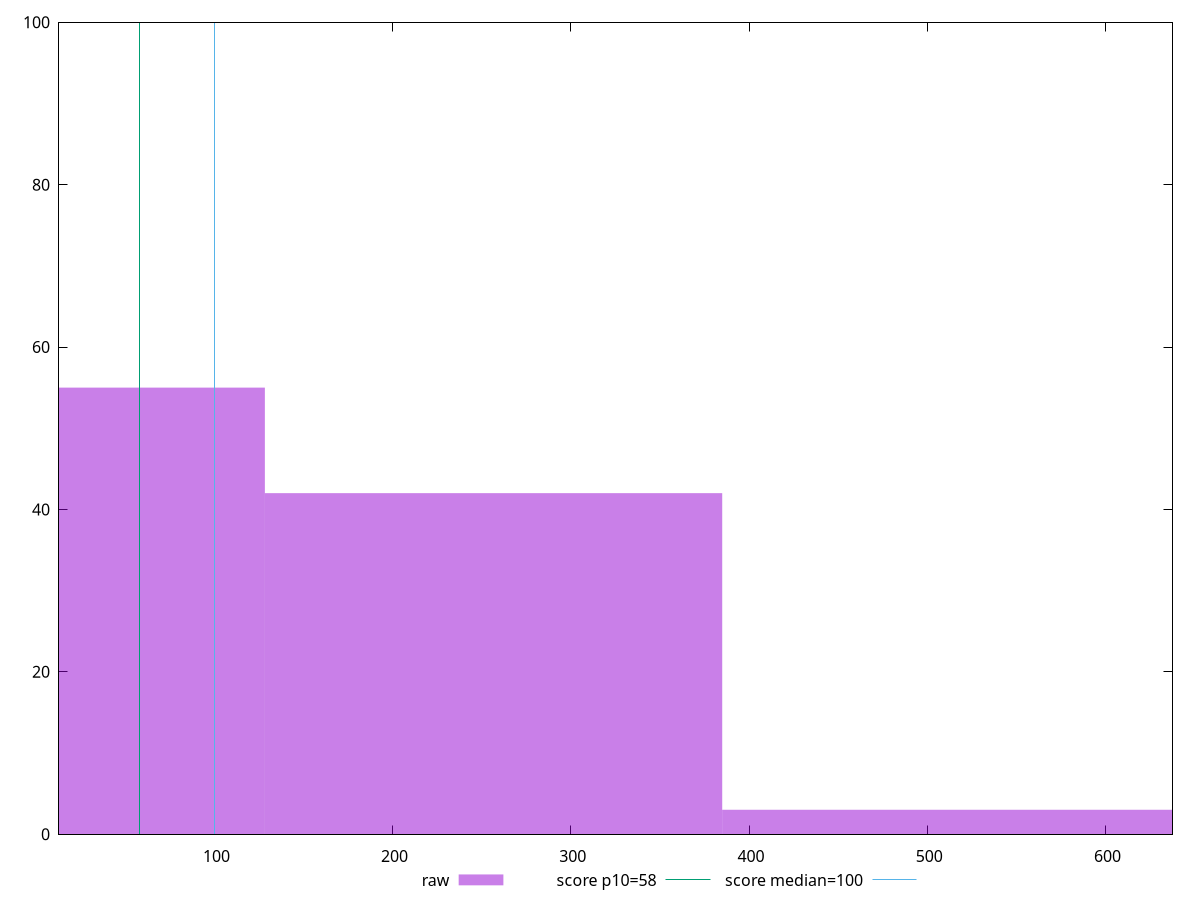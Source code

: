reset

$raw <<EOF
0 55
256.62763909732183 42
513.2552781946437 3
EOF

set key outside below
set boxwidth 256.62763909732183
set xrange [12.8:637.6]
set yrange [0:100]
set trange [0:100]
set style fill transparent solid 0.5 noborder

set parametric
set terminal svg size 640, 490 enhanced background rgb 'white'
set output "reports/report_00028_2021-02-24T12-49-42.674Z/estimated-input-latency/samples/card/raw/histogram.svg"

plot $raw title "raw" with boxes, \
     58,t title "score p10=58", \
     100,t title "score median=100"

reset
